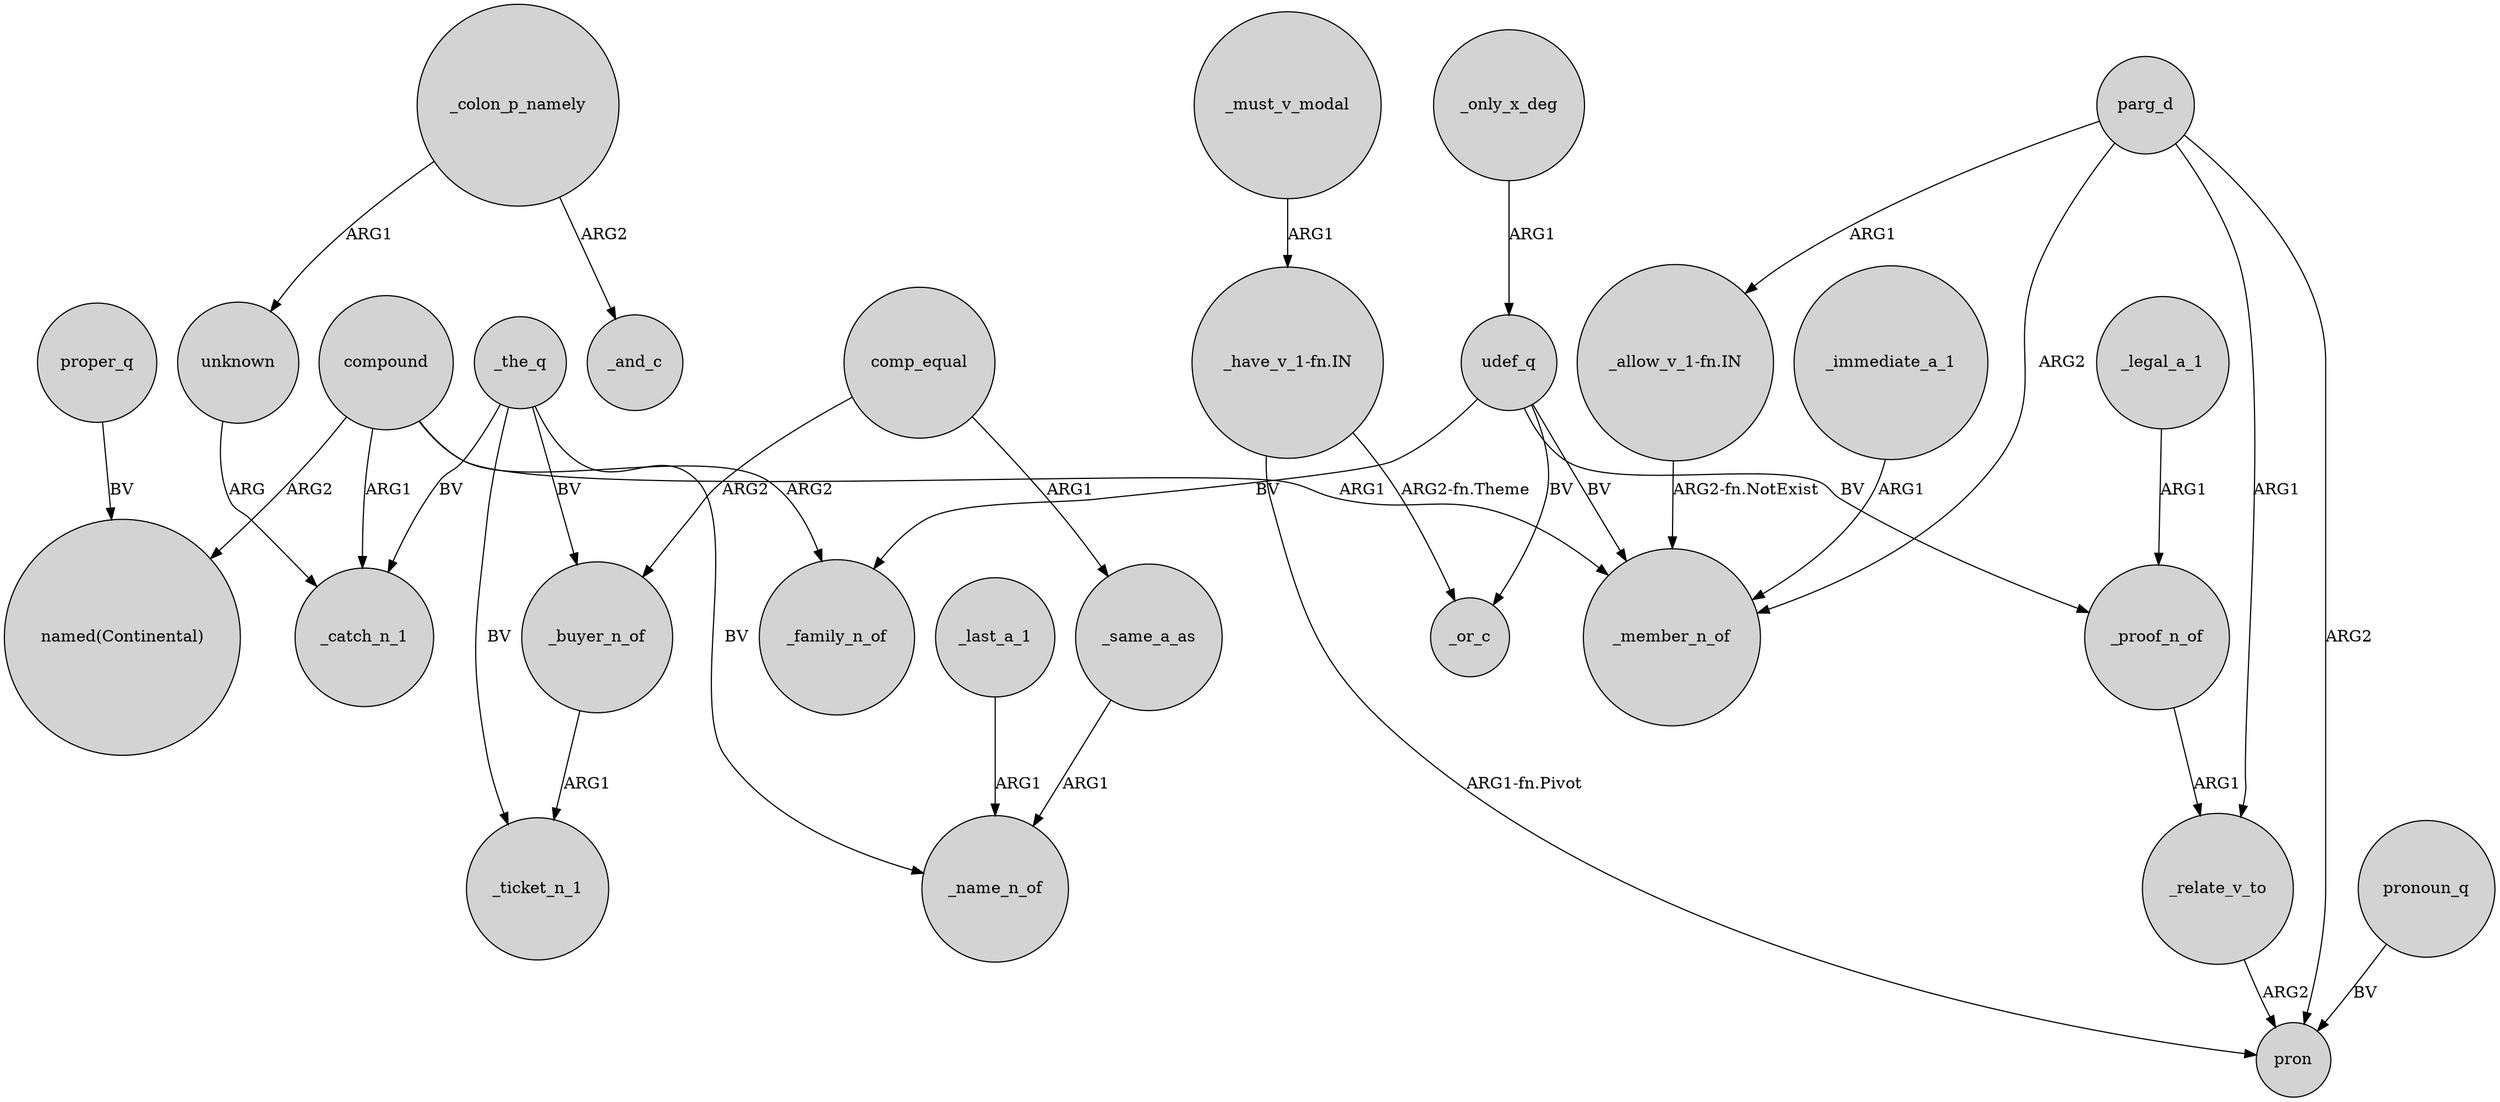 digraph {
	node [shape=circle style=filled]
	_only_x_deg -> udef_q [label=ARG1]
	_must_v_modal -> "_have_v_1-fn.IN" [label=ARG1]
	compound -> _catch_n_1 [label=ARG1]
	_immediate_a_1 -> _member_n_of [label=ARG1]
	"_allow_v_1-fn.IN" -> _member_n_of [label="ARG2-fn.NotExist"]
	compound -> "named(Continental)" [label=ARG2]
	parg_d -> _relate_v_to [label=ARG1]
	udef_q -> _proof_n_of [label=BV]
	parg_d -> _member_n_of [label=ARG2]
	_buyer_n_of -> _ticket_n_1 [label=ARG1]
	_same_a_as -> _name_n_of [label=ARG1]
	compound -> _family_n_of [label=ARG2]
	_the_q -> _buyer_n_of [label=BV]
	_the_q -> _ticket_n_1 [label=BV]
	_the_q -> _catch_n_1 [label=BV]
	_proof_n_of -> _relate_v_to [label=ARG1]
	udef_q -> _or_c [label=BV]
	"_have_v_1-fn.IN" -> pron [label="ARG1-fn.Pivot"]
	_colon_p_namely -> _and_c [label=ARG2]
	_last_a_1 -> _name_n_of [label=ARG1]
	parg_d -> pron [label=ARG2]
	pronoun_q -> pron [label=BV]
	_colon_p_namely -> unknown [label=ARG1]
	comp_equal -> _same_a_as [label=ARG1]
	proper_q -> "named(Continental)" [label=BV]
	udef_q -> _member_n_of [label=BV]
	"_have_v_1-fn.IN" -> _or_c [label="ARG2-fn.Theme"]
	_legal_a_1 -> _proof_n_of [label=ARG1]
	_the_q -> _name_n_of [label=BV]
	udef_q -> _family_n_of [label=BV]
	parg_d -> "_allow_v_1-fn.IN" [label=ARG1]
	unknown -> _catch_n_1 [label=ARG]
	comp_equal -> _buyer_n_of [label=ARG2]
	_relate_v_to -> pron [label=ARG2]
	compound -> _member_n_of [label=ARG1]
}
